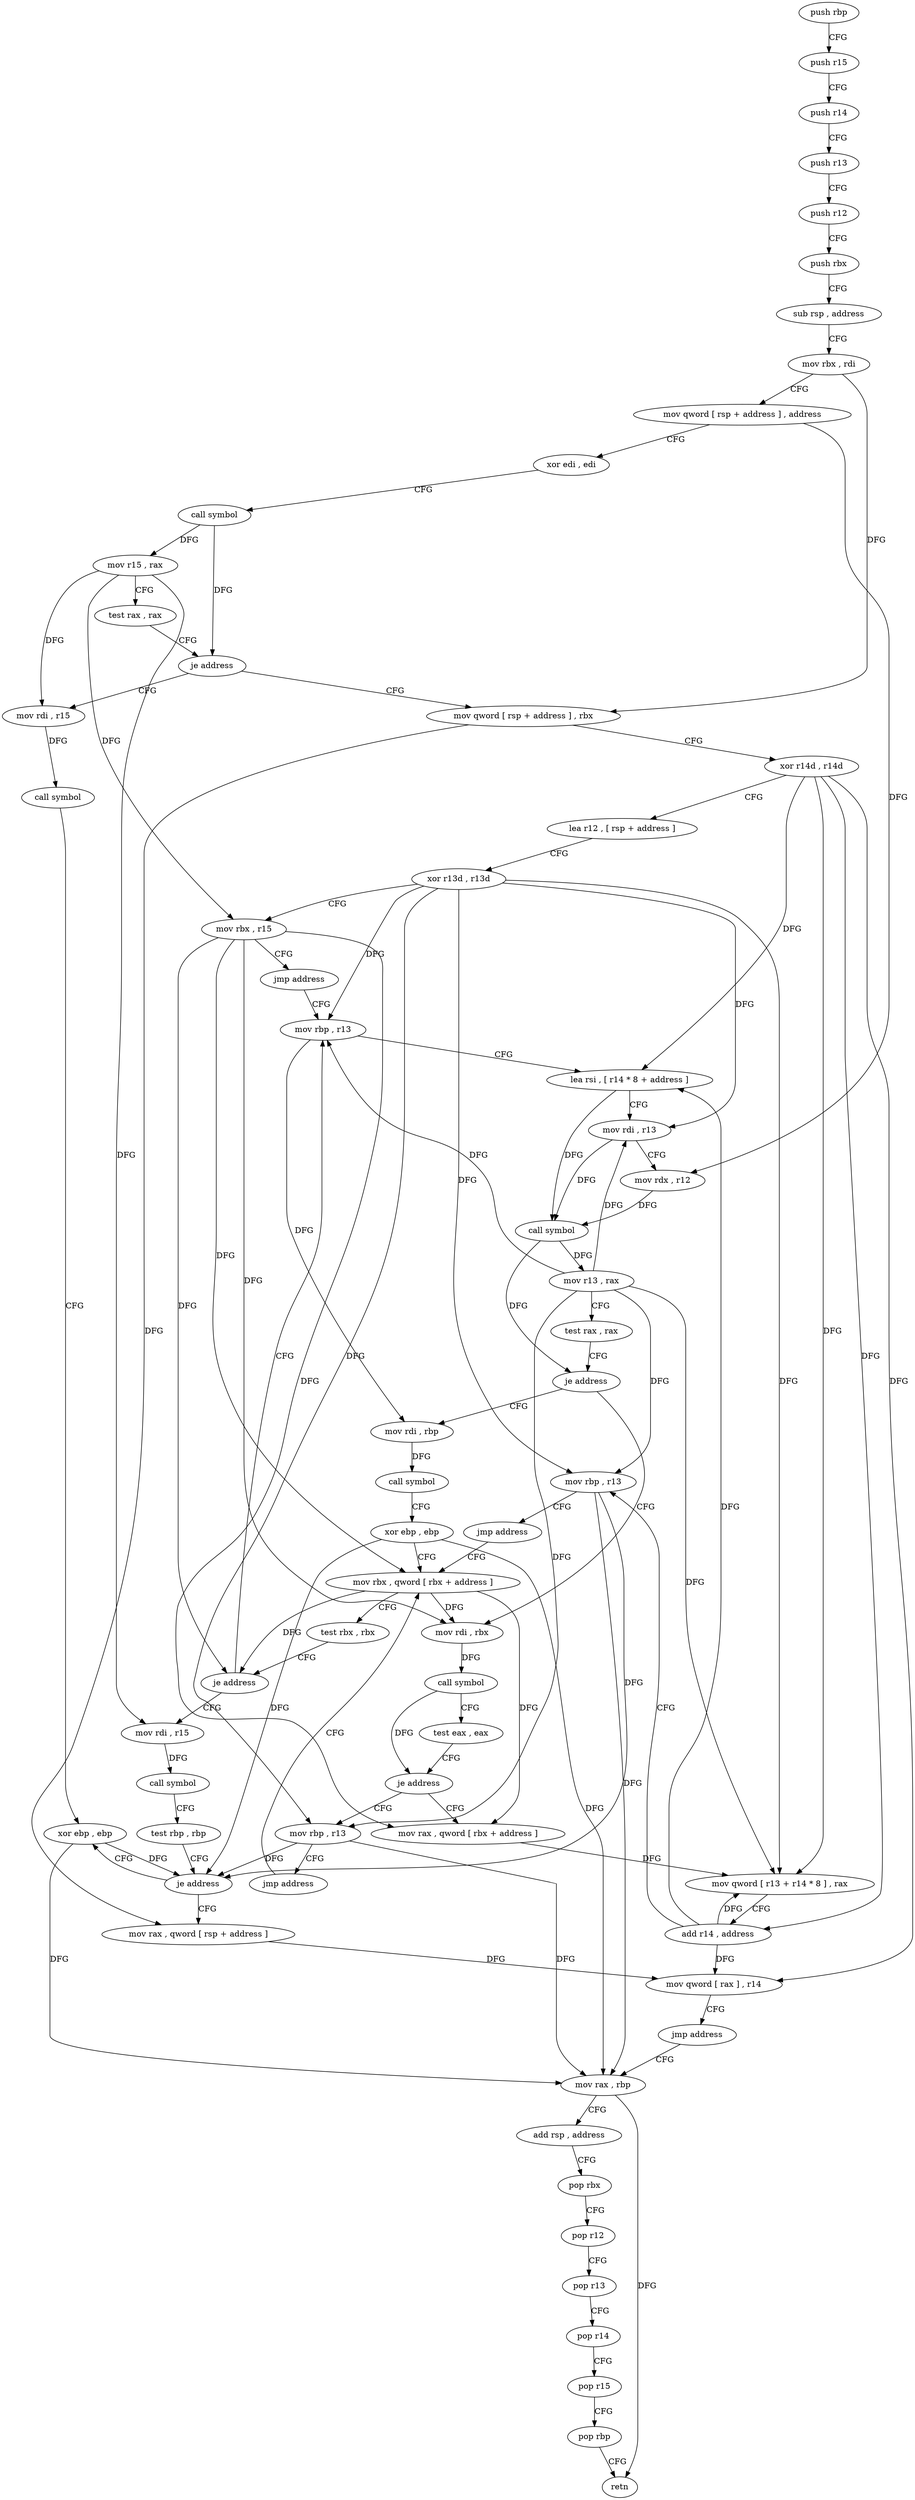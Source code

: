digraph "func" {
"4237600" [label = "push rbp" ]
"4237601" [label = "push r15" ]
"4237603" [label = "push r14" ]
"4237605" [label = "push r13" ]
"4237607" [label = "push r12" ]
"4237609" [label = "push rbx" ]
"4237610" [label = "sub rsp , address" ]
"4237614" [label = "mov rbx , rdi" ]
"4237617" [label = "mov qword [ rsp + address ] , address" ]
"4237626" [label = "xor edi , edi" ]
"4237628" [label = "call symbol" ]
"4237633" [label = "mov r15 , rax" ]
"4237636" [label = "test rax , rax" ]
"4237639" [label = "je address" ]
"4237801" [label = "mov rdi , r15" ]
"4237645" [label = "mov qword [ rsp + address ] , rbx" ]
"4237804" [label = "call symbol" ]
"4237809" [label = "xor ebp , ebp" ]
"4237650" [label = "xor r14d , r14d" ]
"4237653" [label = "lea r12 , [ rsp + address ]" ]
"4237658" [label = "xor r13d , r13d" ]
"4237661" [label = "mov rbx , r15" ]
"4237664" [label = "jmp address" ]
"4237699" [label = "mov rbp , r13" ]
"4237702" [label = "lea rsi , [ r14 * 8 + address ]" ]
"4237710" [label = "mov rdi , r13" ]
"4237713" [label = "mov rdx , r12" ]
"4237716" [label = "call symbol" ]
"4237721" [label = "mov r13 , rax" ]
"4237724" [label = "test rax , rax" ]
"4237727" [label = "je address" ]
"4237680" [label = "mov rdi , rbp" ]
"4237729" [label = "mov rdi , rbx" ]
"4237683" [label = "call symbol" ]
"4237688" [label = "xor ebp , ebp" ]
"4237690" [label = "mov rbx , qword [ rbx + address ]" ]
"4237732" [label = "call symbol" ]
"4237737" [label = "test eax , eax" ]
"4237739" [label = "je address" ]
"4237760" [label = "mov rax , qword [ rbx + address ]" ]
"4237741" [label = "mov rbp , r13" ]
"4237778" [label = "mov rdi , r15" ]
"4237781" [label = "call symbol" ]
"4237786" [label = "test rbp , rbp" ]
"4237789" [label = "je address" ]
"4237791" [label = "mov rax , qword [ rsp + address ]" ]
"4237764" [label = "mov qword [ r13 + r14 * 8 ] , rax" ]
"4237769" [label = "add r14 , address" ]
"4237773" [label = "mov rbp , r13" ]
"4237776" [label = "jmp address" ]
"4237744" [label = "jmp address" ]
"4237811" [label = "mov rax , rbp" ]
"4237796" [label = "mov qword [ rax ] , r14" ]
"4237799" [label = "jmp address" ]
"4237694" [label = "test rbx , rbx" ]
"4237697" [label = "je address" ]
"4237814" [label = "add rsp , address" ]
"4237818" [label = "pop rbx" ]
"4237819" [label = "pop r12" ]
"4237821" [label = "pop r13" ]
"4237823" [label = "pop r14" ]
"4237825" [label = "pop r15" ]
"4237827" [label = "pop rbp" ]
"4237828" [label = "retn" ]
"4237600" -> "4237601" [ label = "CFG" ]
"4237601" -> "4237603" [ label = "CFG" ]
"4237603" -> "4237605" [ label = "CFG" ]
"4237605" -> "4237607" [ label = "CFG" ]
"4237607" -> "4237609" [ label = "CFG" ]
"4237609" -> "4237610" [ label = "CFG" ]
"4237610" -> "4237614" [ label = "CFG" ]
"4237614" -> "4237617" [ label = "CFG" ]
"4237614" -> "4237645" [ label = "DFG" ]
"4237617" -> "4237626" [ label = "CFG" ]
"4237617" -> "4237713" [ label = "DFG" ]
"4237626" -> "4237628" [ label = "CFG" ]
"4237628" -> "4237633" [ label = "DFG" ]
"4237628" -> "4237639" [ label = "DFG" ]
"4237633" -> "4237636" [ label = "CFG" ]
"4237633" -> "4237801" [ label = "DFG" ]
"4237633" -> "4237661" [ label = "DFG" ]
"4237633" -> "4237778" [ label = "DFG" ]
"4237636" -> "4237639" [ label = "CFG" ]
"4237639" -> "4237801" [ label = "CFG" ]
"4237639" -> "4237645" [ label = "CFG" ]
"4237801" -> "4237804" [ label = "DFG" ]
"4237645" -> "4237650" [ label = "CFG" ]
"4237645" -> "4237791" [ label = "DFG" ]
"4237804" -> "4237809" [ label = "CFG" ]
"4237809" -> "4237811" [ label = "DFG" ]
"4237809" -> "4237789" [ label = "DFG" ]
"4237650" -> "4237653" [ label = "CFG" ]
"4237650" -> "4237702" [ label = "DFG" ]
"4237650" -> "4237764" [ label = "DFG" ]
"4237650" -> "4237769" [ label = "DFG" ]
"4237650" -> "4237796" [ label = "DFG" ]
"4237653" -> "4237658" [ label = "CFG" ]
"4237658" -> "4237661" [ label = "CFG" ]
"4237658" -> "4237699" [ label = "DFG" ]
"4237658" -> "4237710" [ label = "DFG" ]
"4237658" -> "4237764" [ label = "DFG" ]
"4237658" -> "4237773" [ label = "DFG" ]
"4237658" -> "4237741" [ label = "DFG" ]
"4237661" -> "4237664" [ label = "CFG" ]
"4237661" -> "4237729" [ label = "DFG" ]
"4237661" -> "4237690" [ label = "DFG" ]
"4237661" -> "4237697" [ label = "DFG" ]
"4237661" -> "4237760" [ label = "DFG" ]
"4237664" -> "4237699" [ label = "CFG" ]
"4237699" -> "4237702" [ label = "CFG" ]
"4237699" -> "4237680" [ label = "DFG" ]
"4237702" -> "4237710" [ label = "CFG" ]
"4237702" -> "4237716" [ label = "DFG" ]
"4237710" -> "4237713" [ label = "CFG" ]
"4237710" -> "4237716" [ label = "DFG" ]
"4237713" -> "4237716" [ label = "DFG" ]
"4237716" -> "4237721" [ label = "DFG" ]
"4237716" -> "4237727" [ label = "DFG" ]
"4237721" -> "4237724" [ label = "CFG" ]
"4237721" -> "4237699" [ label = "DFG" ]
"4237721" -> "4237710" [ label = "DFG" ]
"4237721" -> "4237764" [ label = "DFG" ]
"4237721" -> "4237773" [ label = "DFG" ]
"4237721" -> "4237741" [ label = "DFG" ]
"4237724" -> "4237727" [ label = "CFG" ]
"4237727" -> "4237680" [ label = "CFG" ]
"4237727" -> "4237729" [ label = "CFG" ]
"4237680" -> "4237683" [ label = "DFG" ]
"4237729" -> "4237732" [ label = "DFG" ]
"4237683" -> "4237688" [ label = "CFG" ]
"4237688" -> "4237690" [ label = "CFG" ]
"4237688" -> "4237811" [ label = "DFG" ]
"4237688" -> "4237789" [ label = "DFG" ]
"4237690" -> "4237694" [ label = "CFG" ]
"4237690" -> "4237729" [ label = "DFG" ]
"4237690" -> "4237697" [ label = "DFG" ]
"4237690" -> "4237760" [ label = "DFG" ]
"4237732" -> "4237737" [ label = "CFG" ]
"4237732" -> "4237739" [ label = "DFG" ]
"4237737" -> "4237739" [ label = "CFG" ]
"4237739" -> "4237760" [ label = "CFG" ]
"4237739" -> "4237741" [ label = "CFG" ]
"4237760" -> "4237764" [ label = "DFG" ]
"4237741" -> "4237744" [ label = "CFG" ]
"4237741" -> "4237811" [ label = "DFG" ]
"4237741" -> "4237789" [ label = "DFG" ]
"4237778" -> "4237781" [ label = "DFG" ]
"4237781" -> "4237786" [ label = "CFG" ]
"4237786" -> "4237789" [ label = "CFG" ]
"4237789" -> "4237809" [ label = "CFG" ]
"4237789" -> "4237791" [ label = "CFG" ]
"4237791" -> "4237796" [ label = "DFG" ]
"4237764" -> "4237769" [ label = "CFG" ]
"4237769" -> "4237773" [ label = "CFG" ]
"4237769" -> "4237702" [ label = "DFG" ]
"4237769" -> "4237764" [ label = "DFG" ]
"4237769" -> "4237796" [ label = "DFG" ]
"4237773" -> "4237776" [ label = "CFG" ]
"4237773" -> "4237811" [ label = "DFG" ]
"4237773" -> "4237789" [ label = "DFG" ]
"4237776" -> "4237690" [ label = "CFG" ]
"4237744" -> "4237690" [ label = "CFG" ]
"4237811" -> "4237814" [ label = "CFG" ]
"4237811" -> "4237828" [ label = "DFG" ]
"4237796" -> "4237799" [ label = "CFG" ]
"4237799" -> "4237811" [ label = "CFG" ]
"4237694" -> "4237697" [ label = "CFG" ]
"4237697" -> "4237778" [ label = "CFG" ]
"4237697" -> "4237699" [ label = "CFG" ]
"4237814" -> "4237818" [ label = "CFG" ]
"4237818" -> "4237819" [ label = "CFG" ]
"4237819" -> "4237821" [ label = "CFG" ]
"4237821" -> "4237823" [ label = "CFG" ]
"4237823" -> "4237825" [ label = "CFG" ]
"4237825" -> "4237827" [ label = "CFG" ]
"4237827" -> "4237828" [ label = "CFG" ]
}
